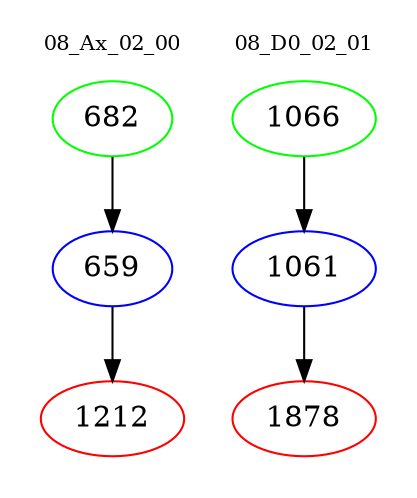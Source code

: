digraph{
subgraph cluster_0 {
color = white
label = "08_Ax_02_00";
fontsize=10;
T0_682 [label="682", color="green"]
T0_682 -> T0_659 [color="black"]
T0_659 [label="659", color="blue"]
T0_659 -> T0_1212 [color="black"]
T0_1212 [label="1212", color="red"]
}
subgraph cluster_1 {
color = white
label = "08_D0_02_01";
fontsize=10;
T1_1066 [label="1066", color="green"]
T1_1066 -> T1_1061 [color="black"]
T1_1061 [label="1061", color="blue"]
T1_1061 -> T1_1878 [color="black"]
T1_1878 [label="1878", color="red"]
}
}
